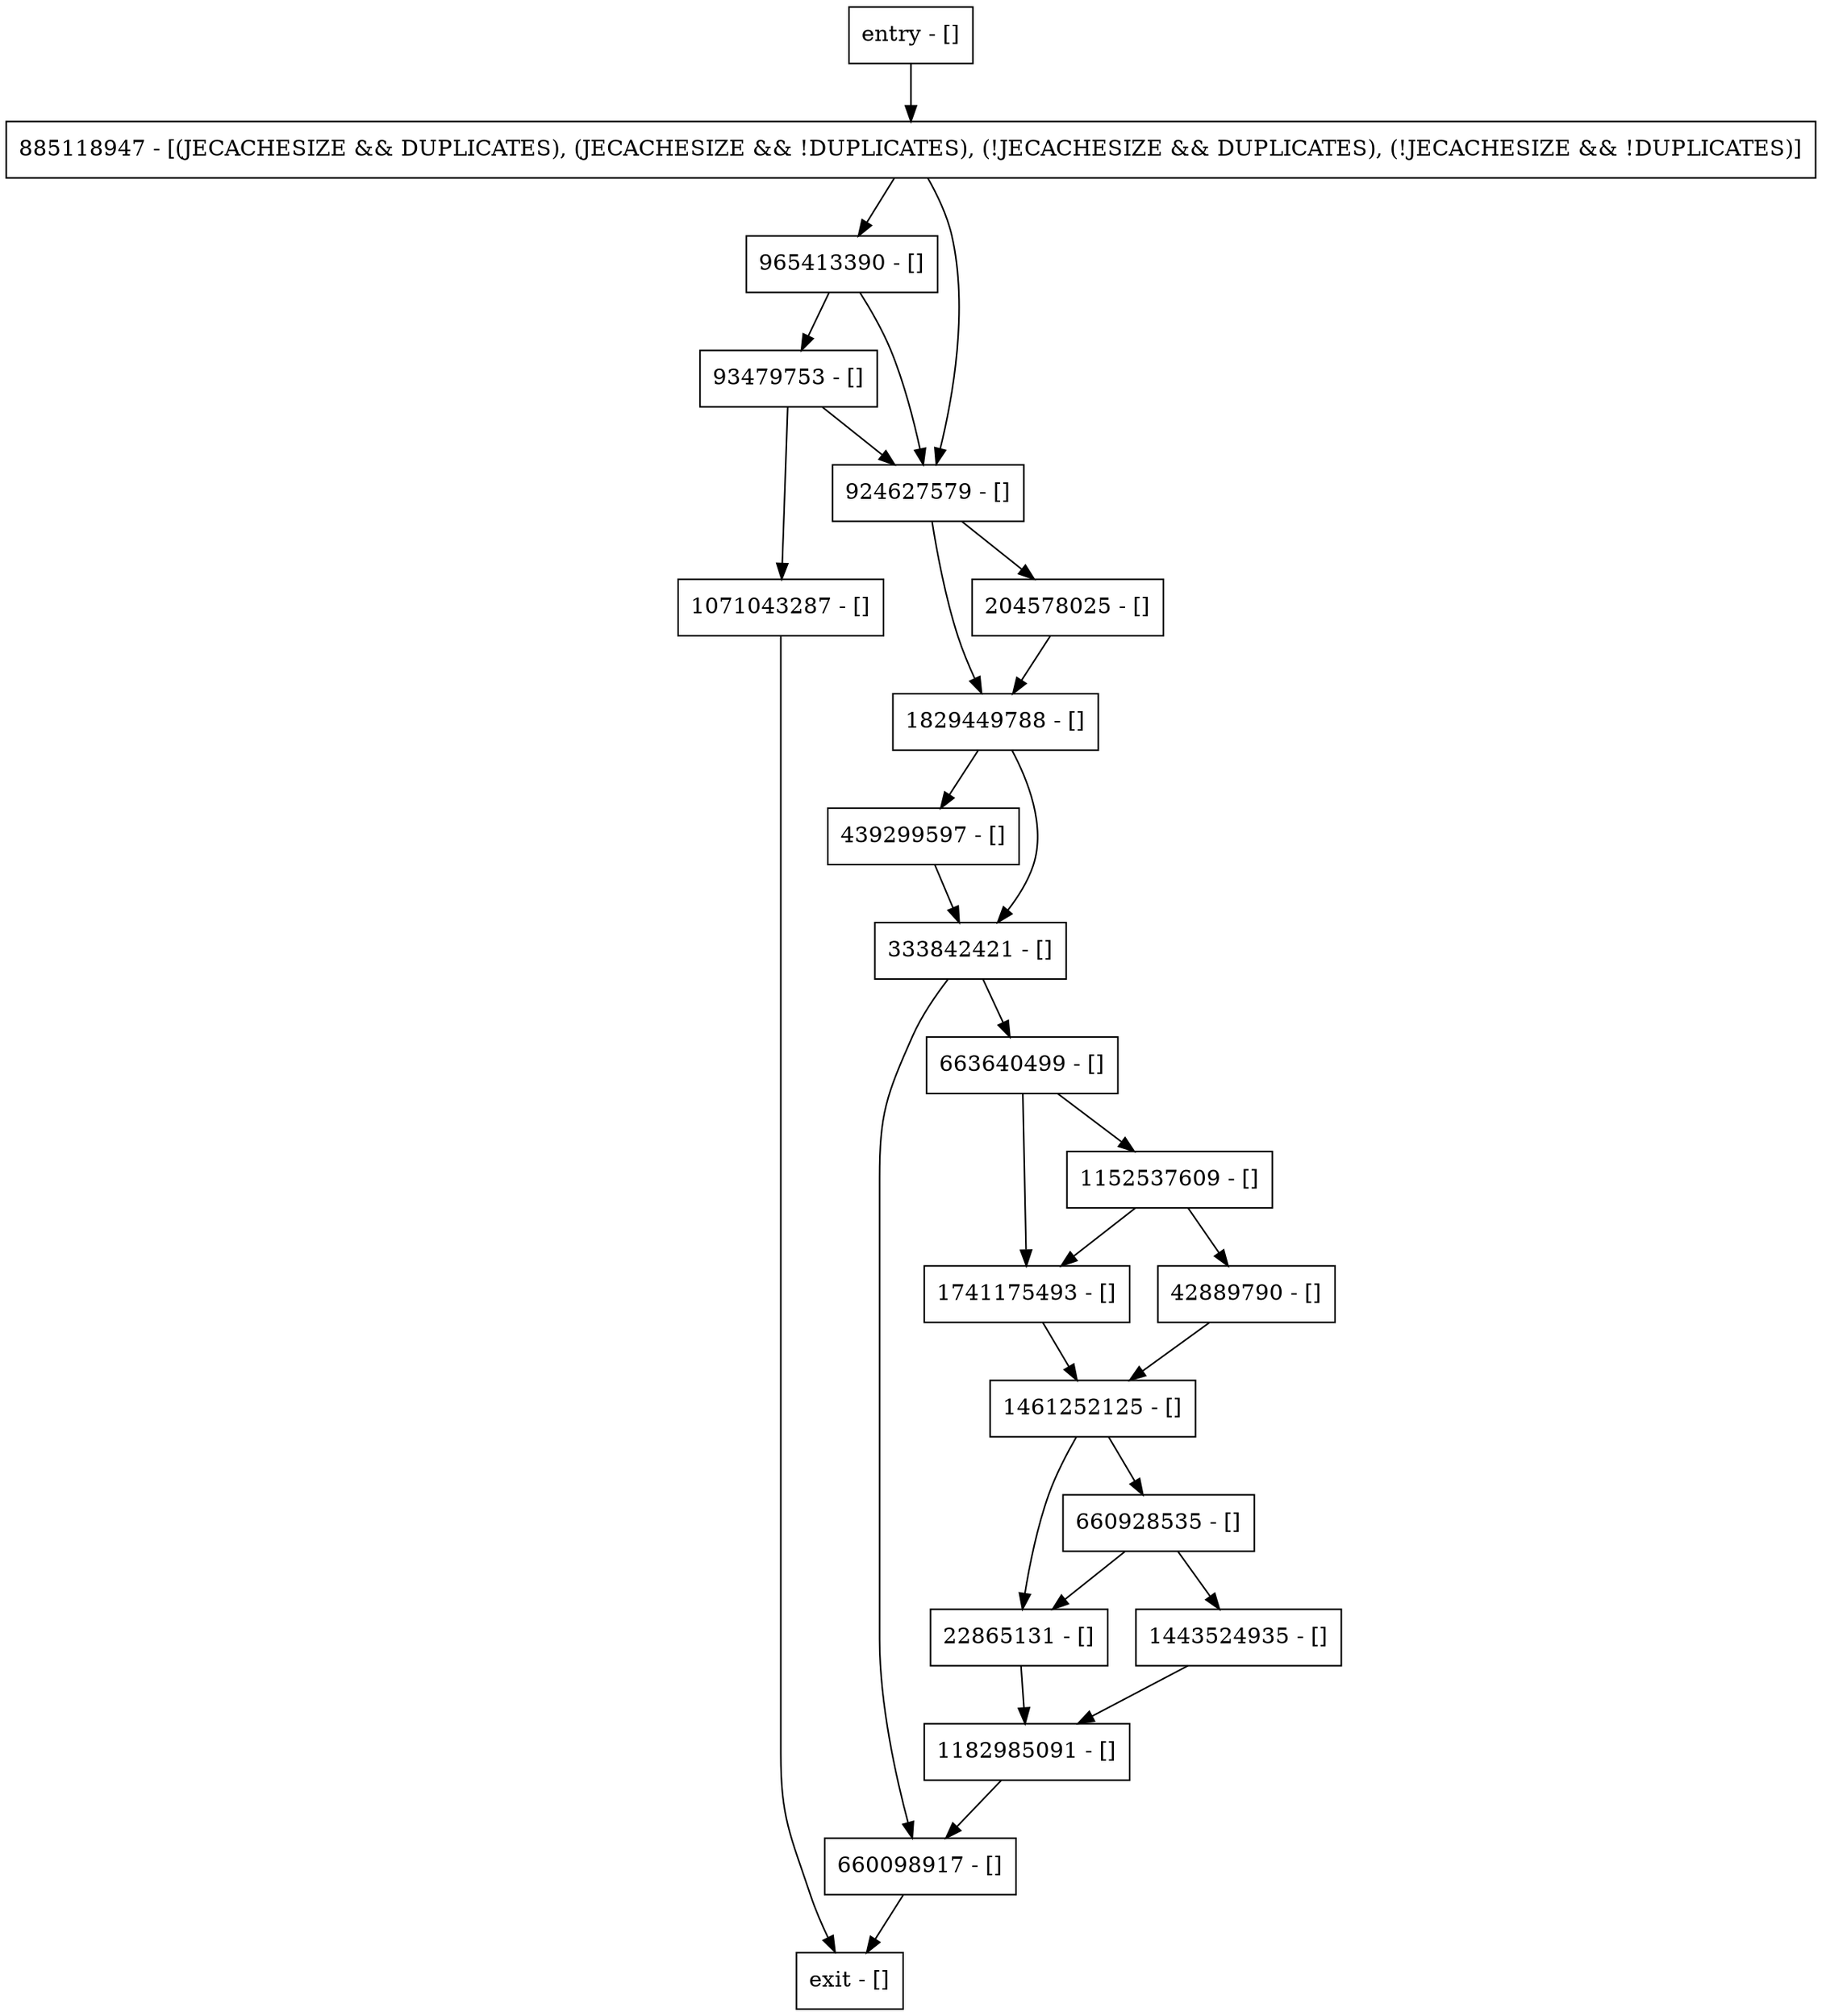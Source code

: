 digraph initWithEnvironment {
node [shape=record];
965413390 [label="965413390 - []"];
660098917 [label="660098917 - []"];
42889790 [label="42889790 - []"];
93479753 [label="93479753 - []"];
1071043287 [label="1071043287 - []"];
22865131 [label="22865131 - []"];
924627579 [label="924627579 - []"];
1741175493 [label="1741175493 - []"];
439299597 [label="439299597 - []"];
333842421 [label="333842421 - []"];
663640499 [label="663640499 - []"];
entry [label="entry - []"];
exit [label="exit - []"];
660928535 [label="660928535 - []"];
1829449788 [label="1829449788 - []"];
1152537609 [label="1152537609 - []"];
885118947 [label="885118947 - [(JECACHESIZE && DUPLICATES), (JECACHESIZE && !DUPLICATES), (!JECACHESIZE && DUPLICATES), (!JECACHESIZE && !DUPLICATES)]"];
1461252125 [label="1461252125 - []"];
1443524935 [label="1443524935 - []"];
204578025 [label="204578025 - []"];
1182985091 [label="1182985091 - []"];
entry;
exit;
965413390 -> 93479753;
965413390 -> 924627579;
660098917 -> exit;
42889790 -> 1461252125;
93479753 -> 1071043287;
93479753 -> 924627579;
1071043287 -> exit;
22865131 -> 1182985091;
924627579 -> 1829449788;
924627579 -> 204578025;
1741175493 -> 1461252125;
439299597 -> 333842421;
333842421 -> 660098917;
333842421 -> 663640499;
663640499 -> 1152537609;
663640499 -> 1741175493;
entry -> 885118947;
660928535 -> 22865131;
660928535 -> 1443524935;
1829449788 -> 439299597;
1829449788 -> 333842421;
1152537609 -> 42889790;
1152537609 -> 1741175493;
885118947 -> 965413390;
885118947 -> 924627579;
1461252125 -> 660928535;
1461252125 -> 22865131;
1443524935 -> 1182985091;
204578025 -> 1829449788;
1182985091 -> 660098917;
}
